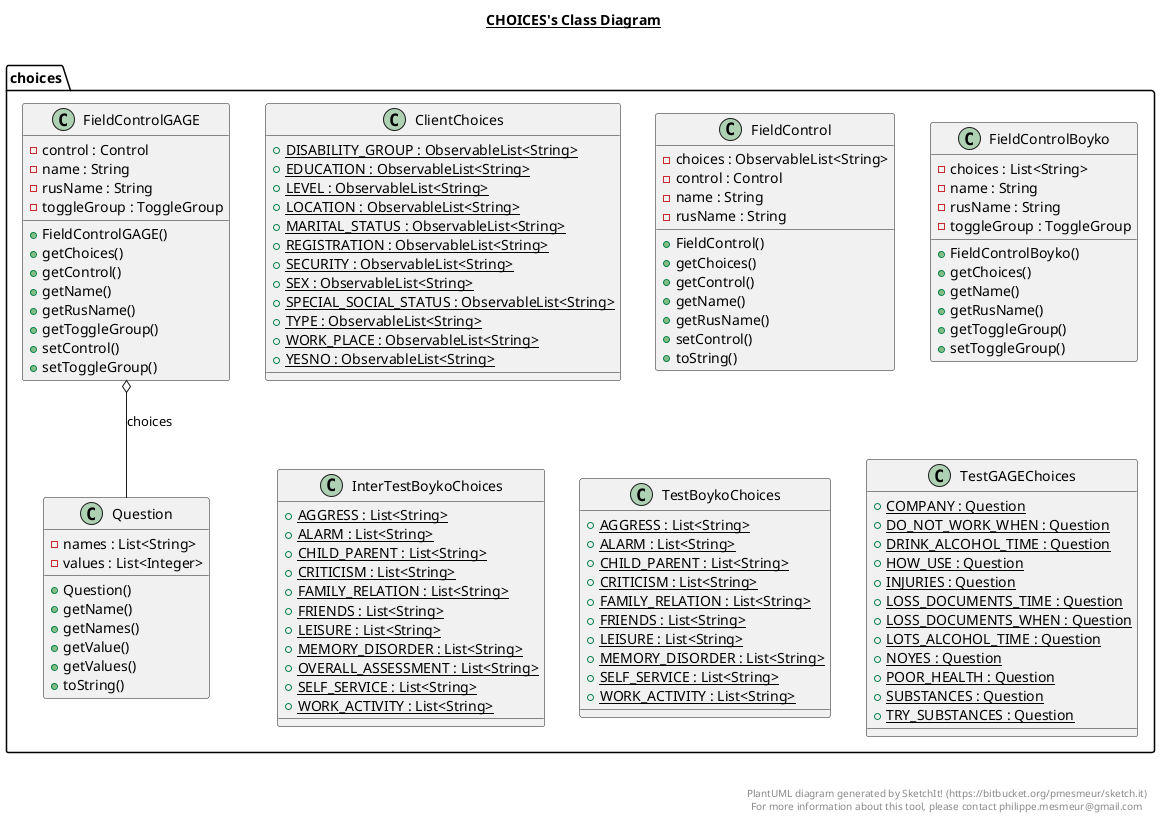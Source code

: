 @startuml

title __CHOICES's Class Diagram__\n

  namespace choices {
    class choices.ClientChoices {
        {static} + DISABILITY_GROUP : ObservableList<String>
        {static} + EDUCATION : ObservableList<String>
        {static} + LEVEL : ObservableList<String>
        {static} + LOCATION : ObservableList<String>
        {static} + MARITAL_STATUS : ObservableList<String>
        {static} + REGISTRATION : ObservableList<String>
        {static} + SECURITY : ObservableList<String>
        {static} + SEX : ObservableList<String>
        {static} + SPECIAL_SOCIAL_STATUS : ObservableList<String>
        {static} + TYPE : ObservableList<String>
        {static} + WORK_PLACE : ObservableList<String>
        {static} + YESNO : ObservableList<String>
    }
  }
  

  namespace choices {
    class choices.FieldControl {
        - choices : ObservableList<String>
        - control : Control
        - name : String
        - rusName : String
        + FieldControl()
        + getChoices()
        + getControl()
        + getName()
        + getRusName()
        + setControl()
        + toString()
    }
  }
  

  namespace choices {
    class choices.FieldControlBoyko {
        - choices : List<String>
        - name : String
        - rusName : String
        - toggleGroup : ToggleGroup
        + FieldControlBoyko()
        + getChoices()
        + getName()
        + getRusName()
        + getToggleGroup()
        + setToggleGroup()
    }
  }
  

  namespace choices {
    class choices.FieldControlGAGE {
        - control : Control
        - name : String
        - rusName : String
        - toggleGroup : ToggleGroup
        + FieldControlGAGE()
        + getChoices()
        + getControl()
        + getName()
        + getRusName()
        + getToggleGroup()
        + setControl()
        + setToggleGroup()
    }
  }
  

  namespace choices {
    class choices.InterTestBoykoChoices {
        {static} + AGGRESS : List<String>
        {static} + ALARM : List<String>
        {static} + CHILD_PARENT : List<String>
        {static} + CRITICISM : List<String>
        {static} + FAMILY_RELATION : List<String>
        {static} + FRIENDS : List<String>
        {static} + LEISURE : List<String>
        {static} + MEMORY_DISORDER : List<String>
        {static} + OVERALL_ASSESSMENT : List<String>
        {static} + SELF_SERVICE : List<String>
        {static} + WORK_ACTIVITY : List<String>
    }
  }
  

  namespace choices {
    class choices.Question {
        - names : List<String>
        - values : List<Integer>
        + Question()
        + getName()
        + getNames()
        + getValue()
        + getValues()
        + toString()
    }
  }
  

  namespace choices {
    class choices.TestBoykoChoices {
        {static} + AGGRESS : List<String>
        {static} + ALARM : List<String>
        {static} + CHILD_PARENT : List<String>
        {static} + CRITICISM : List<String>
        {static} + FAMILY_RELATION : List<String>
        {static} + FRIENDS : List<String>
        {static} + LEISURE : List<String>
        {static} + MEMORY_DISORDER : List<String>
        {static} + SELF_SERVICE : List<String>
        {static} + WORK_ACTIVITY : List<String>
    }
  }
  

  namespace choices {
    class choices.TestGAGEChoices {
        {static} + COMPANY : Question
        {static} + DO_NOT_WORK_WHEN : Question
        {static} + DRINK_ALCOHOL_TIME : Question
        {static} + HOW_USE : Question
        {static} + INJURIES : Question
        {static} + LOSS_DOCUMENTS_TIME : Question
        {static} + LOSS_DOCUMENTS_WHEN : Question
        {static} + LOTS_ALCOHOL_TIME : Question
        {static} + NOYES : Question
        {static} + POOR_HEALTH : Question
        {static} + SUBSTANCES : Question
        {static} + TRY_SUBSTANCES : Question
    }
  }
  

  choices.FieldControlGAGE o-- choices.Question : choices


right footer


PlantUML diagram generated by SketchIt! (https://bitbucket.org/pmesmeur/sketch.it)
For more information about this tool, please contact philippe.mesmeur@gmail.com
endfooter

@enduml

